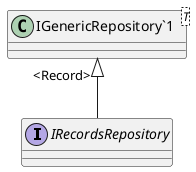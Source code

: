 @startuml
interface IRecordsRepository {
}
class "IGenericRepository`1"<T> {
}
"IGenericRepository`1" "<Record>" <|-- IRecordsRepository
@enduml
